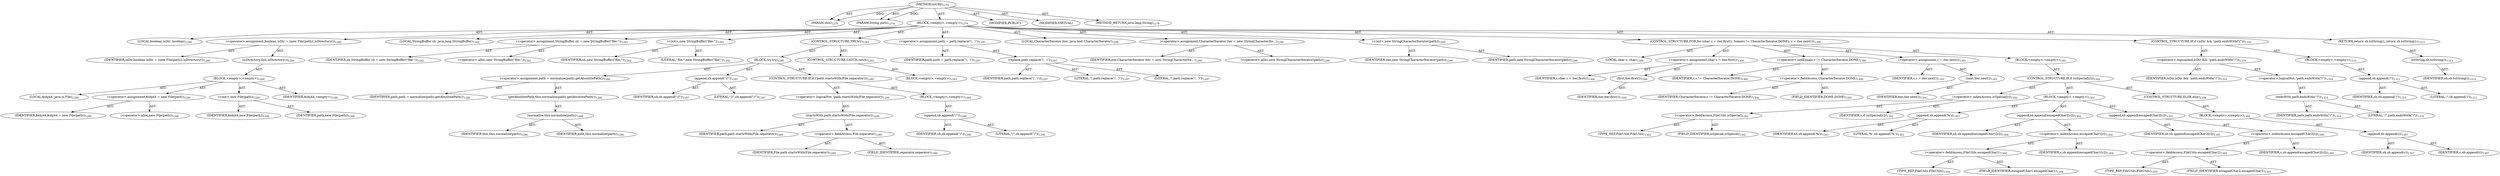 digraph "toURI" {  
"111669149726" [label = <(METHOD,toURI)<SUB>1279</SUB>> ]
"115964117012" [label = <(PARAM,this)<SUB>1279</SUB>> ]
"115964117118" [label = <(PARAM,String path)<SUB>1279</SUB>> ]
"25769803979" [label = <(BLOCK,&lt;empty&gt;,&lt;empty&gt;)<SUB>1279</SUB>> ]
"94489280627" [label = <(LOCAL,boolean isDir: boolean)<SUB>1280</SUB>> ]
"30064771810" [label = <(&lt;operator&gt;.assignment,boolean isDir = (new File(path)).isDirectory())<SUB>1280</SUB>> ]
"68719477484" [label = <(IDENTIFIER,isDir,boolean isDir = (new File(path)).isDirectory())<SUB>1280</SUB>> ]
"30064771811" [label = <(isDirectory,this.isDirectory())<SUB>1280</SUB>> ]
"25769803980" [label = <(BLOCK,&lt;empty&gt;,&lt;empty&gt;)<SUB>1280</SUB>> ]
"94489280628" [label = <(LOCAL,$obj44: java.io.File)<SUB>1280</SUB>> ]
"30064771812" [label = <(&lt;operator&gt;.assignment,$obj44 = new File(path))<SUB>1280</SUB>> ]
"68719477485" [label = <(IDENTIFIER,$obj44,$obj44 = new File(path))<SUB>1280</SUB>> ]
"30064771813" [label = <(&lt;operator&gt;.alloc,new File(path))<SUB>1280</SUB>> ]
"30064771814" [label = <(&lt;init&gt;,new File(path))<SUB>1280</SUB>> ]
"68719477486" [label = <(IDENTIFIER,$obj44,new File(path))<SUB>1280</SUB>> ]
"68719477487" [label = <(IDENTIFIER,path,new File(path))<SUB>1280</SUB>> ]
"68719477488" [label = <(IDENTIFIER,$obj44,&lt;empty&gt;)<SUB>1280</SUB>> ]
"94489280629" [label = <(LOCAL,StringBuffer sb: java.lang.StringBuffer)<SUB>1282</SUB>> ]
"30064771815" [label = <(&lt;operator&gt;.assignment,StringBuffer sb = new StringBuffer(&quot;file:&quot;))<SUB>1282</SUB>> ]
"68719477489" [label = <(IDENTIFIER,sb,StringBuffer sb = new StringBuffer(&quot;file:&quot;))<SUB>1282</SUB>> ]
"30064771816" [label = <(&lt;operator&gt;.alloc,new StringBuffer(&quot;file:&quot;))<SUB>1282</SUB>> ]
"30064771817" [label = <(&lt;init&gt;,new StringBuffer(&quot;file:&quot;))<SUB>1282</SUB>> ]
"68719477490" [label = <(IDENTIFIER,sb,new StringBuffer(&quot;file:&quot;))<SUB>1282</SUB>> ]
"90194313413" [label = <(LITERAL,&quot;file:&quot;,new StringBuffer(&quot;file:&quot;))<SUB>1282</SUB>> ]
"47244640383" [label = <(CONTROL_STRUCTURE,TRY,try)<SUB>1285</SUB>> ]
"25769803981" [label = <(BLOCK,try,try)<SUB>1285</SUB>> ]
"30064771818" [label = <(&lt;operator&gt;.assignment,path = normalize(path).getAbsolutePath())<SUB>1286</SUB>> ]
"68719477491" [label = <(IDENTIFIER,path,path = normalize(path).getAbsolutePath())<SUB>1286</SUB>> ]
"30064771819" [label = <(getAbsolutePath,this.normalize(path).getAbsolutePath())<SUB>1286</SUB>> ]
"30064771820" [label = <(normalize,this.normalize(path))<SUB>1286</SUB>> ]
"68719476760" [label = <(IDENTIFIER,this,this.normalize(path))<SUB>1286</SUB>> ]
"68719477492" [label = <(IDENTIFIER,path,this.normalize(path))<SUB>1286</SUB>> ]
"30064771821" [label = <(append,sb.append(&quot;//&quot;))<SUB>1287</SUB>> ]
"68719477493" [label = <(IDENTIFIER,sb,sb.append(&quot;//&quot;))<SUB>1287</SUB>> ]
"90194313414" [label = <(LITERAL,&quot;//&quot;,sb.append(&quot;//&quot;))<SUB>1287</SUB>> ]
"47244640384" [label = <(CONTROL_STRUCTURE,IF,if (!path.startsWith(File.separator)))<SUB>1289</SUB>> ]
"30064771822" [label = <(&lt;operator&gt;.logicalNot,!path.startsWith(File.separator))<SUB>1289</SUB>> ]
"30064771823" [label = <(startsWith,path.startsWith(File.separator))<SUB>1289</SUB>> ]
"68719477494" [label = <(IDENTIFIER,path,path.startsWith(File.separator))<SUB>1289</SUB>> ]
"30064771824" [label = <(&lt;operator&gt;.fieldAccess,File.separator)<SUB>1289</SUB>> ]
"68719477495" [label = <(IDENTIFIER,File,path.startsWith(File.separator))<SUB>1289</SUB>> ]
"55834574891" [label = <(FIELD_IDENTIFIER,separator,separator)<SUB>1289</SUB>> ]
"25769803982" [label = <(BLOCK,&lt;empty&gt;,&lt;empty&gt;)<SUB>1289</SUB>> ]
"30064771825" [label = <(append,sb.append(&quot;/&quot;))<SUB>1290</SUB>> ]
"68719477496" [label = <(IDENTIFIER,sb,sb.append(&quot;/&quot;))<SUB>1290</SUB>> ]
"90194313415" [label = <(LITERAL,&quot;/&quot;,sb.append(&quot;/&quot;))<SUB>1290</SUB>> ]
"47244640385" [label = <(CONTROL_STRUCTURE,CATCH,catch)<SUB>1293</SUB>> ]
"25769803983" [label = <(BLOCK,&lt;empty&gt;,&lt;empty&gt;)<SUB>1293</SUB>> ]
"30064771826" [label = <(&lt;operator&gt;.assignment,path = path.replace('\\', '/'))<SUB>1297</SUB>> ]
"68719477497" [label = <(IDENTIFIER,path,path = path.replace('\\', '/'))<SUB>1297</SUB>> ]
"30064771827" [label = <(replace,path.replace('\\', '/'))<SUB>1297</SUB>> ]
"68719477498" [label = <(IDENTIFIER,path,path.replace('\\', '/'))<SUB>1297</SUB>> ]
"90194313416" [label = <(LITERAL,'\\',path.replace('\\', '/'))<SUB>1297</SUB>> ]
"90194313417" [label = <(LITERAL,'/',path.replace('\\', '/'))<SUB>1297</SUB>> ]
"94489280630" [label = <(LOCAL,CharacterIterator iter: java.text.CharacterIterator)<SUB>1299</SUB>> ]
"30064771828" [label = <(&lt;operator&gt;.assignment,CharacterIterator iter = new StringCharacterIte...)<SUB>1299</SUB>> ]
"68719477499" [label = <(IDENTIFIER,iter,CharacterIterator iter = new StringCharacterIte...)<SUB>1299</SUB>> ]
"30064771829" [label = <(&lt;operator&gt;.alloc,new StringCharacterIterator(path))<SUB>1299</SUB>> ]
"30064771830" [label = <(&lt;init&gt;,new StringCharacterIterator(path))<SUB>1299</SUB>> ]
"68719477500" [label = <(IDENTIFIER,iter,new StringCharacterIterator(path))<SUB>1299</SUB>> ]
"68719477501" [label = <(IDENTIFIER,path,new StringCharacterIterator(path))<SUB>1299</SUB>> ]
"47244640386" [label = <(CONTROL_STRUCTURE,FOR,for (char c = iter.first(); Some(c != CharacterIterator.DONE); c = iter.next()))<SUB>1300</SUB>> ]
"94489280631" [label = <(LOCAL,char c: char)<SUB>1300</SUB>> ]
"30064771831" [label = <(&lt;operator&gt;.assignment,char c = iter.first())<SUB>1300</SUB>> ]
"68719477502" [label = <(IDENTIFIER,c,char c = iter.first())<SUB>1300</SUB>> ]
"30064771832" [label = <(first,iter.first())<SUB>1300</SUB>> ]
"68719477503" [label = <(IDENTIFIER,iter,iter.first())<SUB>1300</SUB>> ]
"30064771833" [label = <(&lt;operator&gt;.notEquals,c != CharacterIterator.DONE)<SUB>1300</SUB>> ]
"68719477504" [label = <(IDENTIFIER,c,c != CharacterIterator.DONE)<SUB>1300</SUB>> ]
"30064771834" [label = <(&lt;operator&gt;.fieldAccess,CharacterIterator.DONE)<SUB>1300</SUB>> ]
"68719477505" [label = <(IDENTIFIER,CharacterIterator,c != CharacterIterator.DONE)<SUB>1300</SUB>> ]
"55834574892" [label = <(FIELD_IDENTIFIER,DONE,DONE)<SUB>1300</SUB>> ]
"30064771835" [label = <(&lt;operator&gt;.assignment,c = iter.next())<SUB>1301</SUB>> ]
"68719477506" [label = <(IDENTIFIER,c,c = iter.next())<SUB>1301</SUB>> ]
"30064771836" [label = <(next,iter.next())<SUB>1301</SUB>> ]
"68719477507" [label = <(IDENTIFIER,iter,iter.next())<SUB>1301</SUB>> ]
"25769803984" [label = <(BLOCK,&lt;empty&gt;,&lt;empty&gt;)<SUB>1301</SUB>> ]
"47244640387" [label = <(CONTROL_STRUCTURE,IF,if (isSpecial[c]))<SUB>1302</SUB>> ]
"30064771837" [label = <(&lt;operator&gt;.indexAccess,isSpecial[c])<SUB>1302</SUB>> ]
"30064771838" [label = <(&lt;operator&gt;.fieldAccess,FileUtils.isSpecial)<SUB>1302</SUB>> ]
"180388626438" [label = <(TYPE_REF,FileUtils,FileUtils)<SUB>1302</SUB>> ]
"55834574893" [label = <(FIELD_IDENTIFIER,isSpecial,isSpecial)<SUB>1302</SUB>> ]
"68719477508" [label = <(IDENTIFIER,c,if (isSpecial[c]))<SUB>1302</SUB>> ]
"25769803985" [label = <(BLOCK,&lt;empty&gt;,&lt;empty&gt;)<SUB>1302</SUB>> ]
"30064771839" [label = <(append,sb.append('%'))<SUB>1303</SUB>> ]
"68719477509" [label = <(IDENTIFIER,sb,sb.append('%'))<SUB>1303</SUB>> ]
"90194313418" [label = <(LITERAL,'%',sb.append('%'))<SUB>1303</SUB>> ]
"30064771840" [label = <(append,sb.append(escapedChar1[c]))<SUB>1304</SUB>> ]
"68719477510" [label = <(IDENTIFIER,sb,sb.append(escapedChar1[c]))<SUB>1304</SUB>> ]
"30064771841" [label = <(&lt;operator&gt;.indexAccess,escapedChar1[c])<SUB>1304</SUB>> ]
"30064771842" [label = <(&lt;operator&gt;.fieldAccess,FileUtils.escapedChar1)<SUB>1304</SUB>> ]
"180388626439" [label = <(TYPE_REF,FileUtils,FileUtils)<SUB>1304</SUB>> ]
"55834574894" [label = <(FIELD_IDENTIFIER,escapedChar1,escapedChar1)<SUB>1304</SUB>> ]
"68719477511" [label = <(IDENTIFIER,c,sb.append(escapedChar1[c]))<SUB>1304</SUB>> ]
"30064771843" [label = <(append,sb.append(escapedChar2[c]))<SUB>1305</SUB>> ]
"68719477512" [label = <(IDENTIFIER,sb,sb.append(escapedChar2[c]))<SUB>1305</SUB>> ]
"30064771844" [label = <(&lt;operator&gt;.indexAccess,escapedChar2[c])<SUB>1305</SUB>> ]
"30064771845" [label = <(&lt;operator&gt;.fieldAccess,FileUtils.escapedChar2)<SUB>1305</SUB>> ]
"180388626440" [label = <(TYPE_REF,FileUtils,FileUtils)<SUB>1305</SUB>> ]
"55834574895" [label = <(FIELD_IDENTIFIER,escapedChar2,escapedChar2)<SUB>1305</SUB>> ]
"68719477513" [label = <(IDENTIFIER,c,sb.append(escapedChar2[c]))<SUB>1305</SUB>> ]
"47244640388" [label = <(CONTROL_STRUCTURE,ELSE,else)<SUB>1306</SUB>> ]
"25769803986" [label = <(BLOCK,&lt;empty&gt;,&lt;empty&gt;)<SUB>1306</SUB>> ]
"30064771846" [label = <(append,sb.append(c))<SUB>1307</SUB>> ]
"68719477514" [label = <(IDENTIFIER,sb,sb.append(c))<SUB>1307</SUB>> ]
"68719477515" [label = <(IDENTIFIER,c,sb.append(c))<SUB>1307</SUB>> ]
"47244640389" [label = <(CONTROL_STRUCTURE,IF,if (isDir &amp;&amp; !path.endsWith(&quot;/&quot;)))<SUB>1310</SUB>> ]
"30064771847" [label = <(&lt;operator&gt;.logicalAnd,isDir &amp;&amp; !path.endsWith(&quot;/&quot;))<SUB>1310</SUB>> ]
"68719477516" [label = <(IDENTIFIER,isDir,isDir &amp;&amp; !path.endsWith(&quot;/&quot;))<SUB>1310</SUB>> ]
"30064771848" [label = <(&lt;operator&gt;.logicalNot,!path.endsWith(&quot;/&quot;))<SUB>1310</SUB>> ]
"30064771849" [label = <(endsWith,path.endsWith(&quot;/&quot;))<SUB>1310</SUB>> ]
"68719477517" [label = <(IDENTIFIER,path,path.endsWith(&quot;/&quot;))<SUB>1310</SUB>> ]
"90194313419" [label = <(LITERAL,&quot;/&quot;,path.endsWith(&quot;/&quot;))<SUB>1310</SUB>> ]
"25769803987" [label = <(BLOCK,&lt;empty&gt;,&lt;empty&gt;)<SUB>1310</SUB>> ]
"30064771850" [label = <(append,sb.append('/'))<SUB>1311</SUB>> ]
"68719477518" [label = <(IDENTIFIER,sb,sb.append('/'))<SUB>1311</SUB>> ]
"90194313420" [label = <(LITERAL,'/',sb.append('/'))<SUB>1311</SUB>> ]
"146028888096" [label = <(RETURN,return sb.toString();,return sb.toString();)<SUB>1313</SUB>> ]
"30064771851" [label = <(toString,sb.toString())<SUB>1313</SUB>> ]
"68719477519" [label = <(IDENTIFIER,sb,sb.toString())<SUB>1313</SUB>> ]
"133143986253" [label = <(MODIFIER,PUBLIC)> ]
"133143986254" [label = <(MODIFIER,VIRTUAL)> ]
"128849018910" [label = <(METHOD_RETURN,java.lang.String)<SUB>1279</SUB>> ]
  "111669149726" -> "115964117012"  [ label = "AST: "] 
  "111669149726" -> "115964117118"  [ label = "AST: "] 
  "111669149726" -> "25769803979"  [ label = "AST: "] 
  "111669149726" -> "133143986253"  [ label = "AST: "] 
  "111669149726" -> "133143986254"  [ label = "AST: "] 
  "111669149726" -> "128849018910"  [ label = "AST: "] 
  "25769803979" -> "94489280627"  [ label = "AST: "] 
  "25769803979" -> "30064771810"  [ label = "AST: "] 
  "25769803979" -> "94489280629"  [ label = "AST: "] 
  "25769803979" -> "30064771815"  [ label = "AST: "] 
  "25769803979" -> "30064771817"  [ label = "AST: "] 
  "25769803979" -> "47244640383"  [ label = "AST: "] 
  "25769803979" -> "30064771826"  [ label = "AST: "] 
  "25769803979" -> "94489280630"  [ label = "AST: "] 
  "25769803979" -> "30064771828"  [ label = "AST: "] 
  "25769803979" -> "30064771830"  [ label = "AST: "] 
  "25769803979" -> "47244640386"  [ label = "AST: "] 
  "25769803979" -> "47244640389"  [ label = "AST: "] 
  "25769803979" -> "146028888096"  [ label = "AST: "] 
  "30064771810" -> "68719477484"  [ label = "AST: "] 
  "30064771810" -> "30064771811"  [ label = "AST: "] 
  "30064771811" -> "25769803980"  [ label = "AST: "] 
  "25769803980" -> "94489280628"  [ label = "AST: "] 
  "25769803980" -> "30064771812"  [ label = "AST: "] 
  "25769803980" -> "30064771814"  [ label = "AST: "] 
  "25769803980" -> "68719477488"  [ label = "AST: "] 
  "30064771812" -> "68719477485"  [ label = "AST: "] 
  "30064771812" -> "30064771813"  [ label = "AST: "] 
  "30064771814" -> "68719477486"  [ label = "AST: "] 
  "30064771814" -> "68719477487"  [ label = "AST: "] 
  "30064771815" -> "68719477489"  [ label = "AST: "] 
  "30064771815" -> "30064771816"  [ label = "AST: "] 
  "30064771817" -> "68719477490"  [ label = "AST: "] 
  "30064771817" -> "90194313413"  [ label = "AST: "] 
  "47244640383" -> "25769803981"  [ label = "AST: "] 
  "47244640383" -> "47244640385"  [ label = "AST: "] 
  "25769803981" -> "30064771818"  [ label = "AST: "] 
  "25769803981" -> "30064771821"  [ label = "AST: "] 
  "25769803981" -> "47244640384"  [ label = "AST: "] 
  "30064771818" -> "68719477491"  [ label = "AST: "] 
  "30064771818" -> "30064771819"  [ label = "AST: "] 
  "30064771819" -> "30064771820"  [ label = "AST: "] 
  "30064771820" -> "68719476760"  [ label = "AST: "] 
  "30064771820" -> "68719477492"  [ label = "AST: "] 
  "30064771821" -> "68719477493"  [ label = "AST: "] 
  "30064771821" -> "90194313414"  [ label = "AST: "] 
  "47244640384" -> "30064771822"  [ label = "AST: "] 
  "47244640384" -> "25769803982"  [ label = "AST: "] 
  "30064771822" -> "30064771823"  [ label = "AST: "] 
  "30064771823" -> "68719477494"  [ label = "AST: "] 
  "30064771823" -> "30064771824"  [ label = "AST: "] 
  "30064771824" -> "68719477495"  [ label = "AST: "] 
  "30064771824" -> "55834574891"  [ label = "AST: "] 
  "25769803982" -> "30064771825"  [ label = "AST: "] 
  "30064771825" -> "68719477496"  [ label = "AST: "] 
  "30064771825" -> "90194313415"  [ label = "AST: "] 
  "47244640385" -> "25769803983"  [ label = "AST: "] 
  "30064771826" -> "68719477497"  [ label = "AST: "] 
  "30064771826" -> "30064771827"  [ label = "AST: "] 
  "30064771827" -> "68719477498"  [ label = "AST: "] 
  "30064771827" -> "90194313416"  [ label = "AST: "] 
  "30064771827" -> "90194313417"  [ label = "AST: "] 
  "30064771828" -> "68719477499"  [ label = "AST: "] 
  "30064771828" -> "30064771829"  [ label = "AST: "] 
  "30064771830" -> "68719477500"  [ label = "AST: "] 
  "30064771830" -> "68719477501"  [ label = "AST: "] 
  "47244640386" -> "94489280631"  [ label = "AST: "] 
  "47244640386" -> "30064771831"  [ label = "AST: "] 
  "47244640386" -> "30064771833"  [ label = "AST: "] 
  "47244640386" -> "30064771835"  [ label = "AST: "] 
  "47244640386" -> "25769803984"  [ label = "AST: "] 
  "30064771831" -> "68719477502"  [ label = "AST: "] 
  "30064771831" -> "30064771832"  [ label = "AST: "] 
  "30064771832" -> "68719477503"  [ label = "AST: "] 
  "30064771833" -> "68719477504"  [ label = "AST: "] 
  "30064771833" -> "30064771834"  [ label = "AST: "] 
  "30064771834" -> "68719477505"  [ label = "AST: "] 
  "30064771834" -> "55834574892"  [ label = "AST: "] 
  "30064771835" -> "68719477506"  [ label = "AST: "] 
  "30064771835" -> "30064771836"  [ label = "AST: "] 
  "30064771836" -> "68719477507"  [ label = "AST: "] 
  "25769803984" -> "47244640387"  [ label = "AST: "] 
  "47244640387" -> "30064771837"  [ label = "AST: "] 
  "47244640387" -> "25769803985"  [ label = "AST: "] 
  "47244640387" -> "47244640388"  [ label = "AST: "] 
  "30064771837" -> "30064771838"  [ label = "AST: "] 
  "30064771837" -> "68719477508"  [ label = "AST: "] 
  "30064771838" -> "180388626438"  [ label = "AST: "] 
  "30064771838" -> "55834574893"  [ label = "AST: "] 
  "25769803985" -> "30064771839"  [ label = "AST: "] 
  "25769803985" -> "30064771840"  [ label = "AST: "] 
  "25769803985" -> "30064771843"  [ label = "AST: "] 
  "30064771839" -> "68719477509"  [ label = "AST: "] 
  "30064771839" -> "90194313418"  [ label = "AST: "] 
  "30064771840" -> "68719477510"  [ label = "AST: "] 
  "30064771840" -> "30064771841"  [ label = "AST: "] 
  "30064771841" -> "30064771842"  [ label = "AST: "] 
  "30064771841" -> "68719477511"  [ label = "AST: "] 
  "30064771842" -> "180388626439"  [ label = "AST: "] 
  "30064771842" -> "55834574894"  [ label = "AST: "] 
  "30064771843" -> "68719477512"  [ label = "AST: "] 
  "30064771843" -> "30064771844"  [ label = "AST: "] 
  "30064771844" -> "30064771845"  [ label = "AST: "] 
  "30064771844" -> "68719477513"  [ label = "AST: "] 
  "30064771845" -> "180388626440"  [ label = "AST: "] 
  "30064771845" -> "55834574895"  [ label = "AST: "] 
  "47244640388" -> "25769803986"  [ label = "AST: "] 
  "25769803986" -> "30064771846"  [ label = "AST: "] 
  "30064771846" -> "68719477514"  [ label = "AST: "] 
  "30064771846" -> "68719477515"  [ label = "AST: "] 
  "47244640389" -> "30064771847"  [ label = "AST: "] 
  "47244640389" -> "25769803987"  [ label = "AST: "] 
  "30064771847" -> "68719477516"  [ label = "AST: "] 
  "30064771847" -> "30064771848"  [ label = "AST: "] 
  "30064771848" -> "30064771849"  [ label = "AST: "] 
  "30064771849" -> "68719477517"  [ label = "AST: "] 
  "30064771849" -> "90194313419"  [ label = "AST: "] 
  "25769803987" -> "30064771850"  [ label = "AST: "] 
  "30064771850" -> "68719477518"  [ label = "AST: "] 
  "30064771850" -> "90194313420"  [ label = "AST: "] 
  "146028888096" -> "30064771851"  [ label = "AST: "] 
  "30064771851" -> "68719477519"  [ label = "AST: "] 
  "111669149726" -> "115964117012"  [ label = "DDG: "] 
  "111669149726" -> "115964117118"  [ label = "DDG: "] 
}
